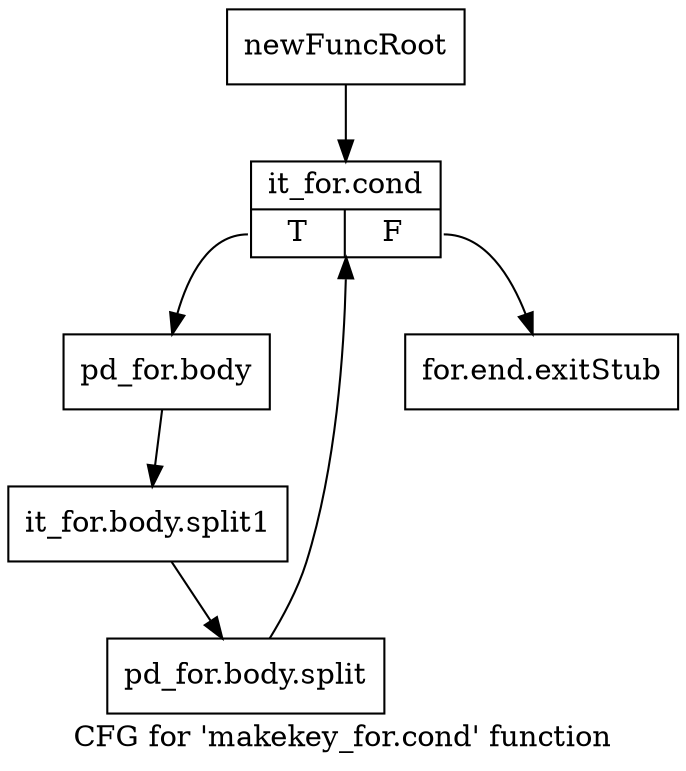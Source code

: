 digraph "CFG for 'makekey_for.cond' function" {
	label="CFG for 'makekey_for.cond' function";

	Node0x11fe530 [shape=record,label="{newFuncRoot}"];
	Node0x11fe530 -> Node0x1200b20;
	Node0x1200ad0 [shape=record,label="{for.end.exitStub}"];
	Node0x1200b20 [shape=record,label="{it_for.cond|{<s0>T|<s1>F}}"];
	Node0x1200b20:s0 -> Node0x1200b70;
	Node0x1200b20:s1 -> Node0x1200ad0;
	Node0x1200b70 [shape=record,label="{pd_for.body}"];
	Node0x1200b70 -> Node0x1502960;
	Node0x1502960 [shape=record,label="{it_for.body.split1}"];
	Node0x1502960 -> Node0x1502ab0;
	Node0x1502ab0 [shape=record,label="{pd_for.body.split}"];
	Node0x1502ab0 -> Node0x1200b20;
}
